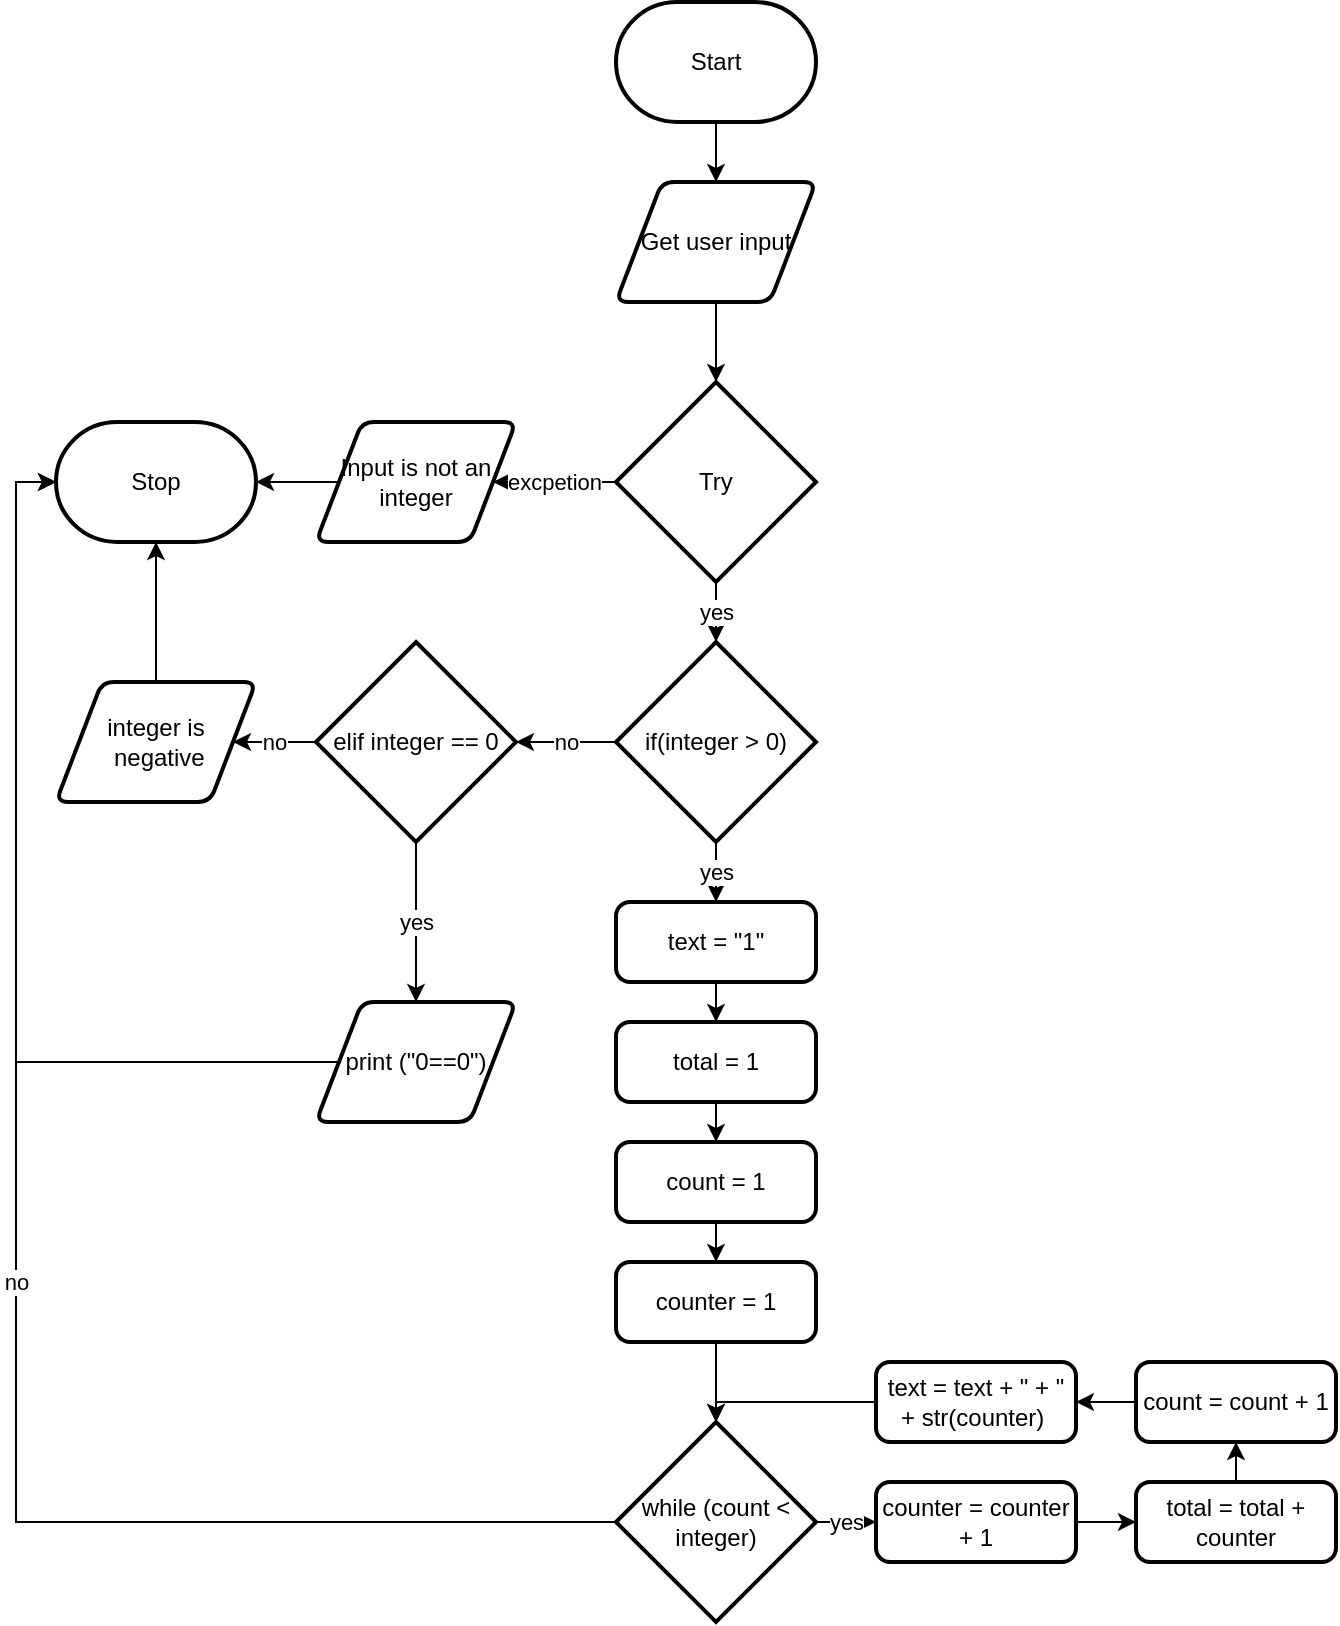 <mxfile>
    <diagram id="5L2mJIHNQO56vN_7rG9o" name="Page-1">
        <mxGraphModel dx="1346" dy="231" grid="1" gridSize="10" guides="1" tooltips="1" connect="1" arrows="1" fold="1" page="1" pageScale="1" pageWidth="850" pageHeight="1100" math="0" shadow="0">
            <root>
                <mxCell id="0"/>
                <mxCell id="1" parent="0"/>
                <mxCell id="5" style="edgeStyle=none;html=1;exitX=0.5;exitY=1;exitDx=0;exitDy=0;exitPerimeter=0;entryX=0.5;entryY=0;entryDx=0;entryDy=0;" edge="1" parent="1" source="2" target="3">
                    <mxGeometry relative="1" as="geometry"/>
                </mxCell>
                <mxCell id="2" value="Start" style="strokeWidth=2;html=1;shape=mxgraph.flowchart.terminator;whiteSpace=wrap;" vertex="1" parent="1">
                    <mxGeometry x="210" y="100" width="100" height="60" as="geometry"/>
                </mxCell>
                <mxCell id="6" style="edgeStyle=none;html=1;exitX=0.5;exitY=1;exitDx=0;exitDy=0;" edge="1" parent="1" source="3" target="4">
                    <mxGeometry relative="1" as="geometry"/>
                </mxCell>
                <mxCell id="3" value="Get user input" style="shape=parallelogram;html=1;strokeWidth=2;perimeter=parallelogramPerimeter;whiteSpace=wrap;rounded=1;arcSize=12;size=0.23;" vertex="1" parent="1">
                    <mxGeometry x="210" y="190" width="100" height="60" as="geometry"/>
                </mxCell>
                <mxCell id="9" value="yes" style="edgeStyle=none;html=1;exitX=0.5;exitY=1;exitDx=0;exitDy=0;exitPerimeter=0;entryX=0.5;entryY=0;entryDx=0;entryDy=0;entryPerimeter=0;" edge="1" parent="1" source="4" target="8">
                    <mxGeometry relative="1" as="geometry"/>
                </mxCell>
                <mxCell id="35" value="excpetion" style="edgeStyle=orthogonalEdgeStyle;rounded=0;html=1;exitX=0;exitY=0.5;exitDx=0;exitDy=0;exitPerimeter=0;" edge="1" parent="1" source="4" target="34">
                    <mxGeometry relative="1" as="geometry"/>
                </mxCell>
                <mxCell id="4" value="Try" style="strokeWidth=2;html=1;shape=mxgraph.flowchart.decision;whiteSpace=wrap;" vertex="1" parent="1">
                    <mxGeometry x="210" y="290" width="100" height="100" as="geometry"/>
                </mxCell>
                <mxCell id="14" value="yes" style="edgeStyle=none;html=1;exitX=0.5;exitY=1;exitDx=0;exitDy=0;exitPerimeter=0;entryX=0.5;entryY=0;entryDx=0;entryDy=0;" edge="1" parent="1" source="8" target="10">
                    <mxGeometry relative="1" as="geometry"/>
                </mxCell>
                <mxCell id="33" value="no" style="edgeStyle=orthogonalEdgeStyle;rounded=0;html=1;exitX=0;exitY=0.5;exitDx=0;exitDy=0;exitPerimeter=0;entryX=1;entryY=0.5;entryDx=0;entryDy=0;entryPerimeter=0;" edge="1" parent="1" source="8" target="30">
                    <mxGeometry relative="1" as="geometry"/>
                </mxCell>
                <mxCell id="8" value="if(integer &amp;gt; 0)" style="strokeWidth=2;html=1;shape=mxgraph.flowchart.decision;whiteSpace=wrap;" vertex="1" parent="1">
                    <mxGeometry x="210" y="420" width="100" height="100" as="geometry"/>
                </mxCell>
                <mxCell id="15" style="edgeStyle=none;html=1;exitX=0.5;exitY=1;exitDx=0;exitDy=0;entryX=0.5;entryY=0;entryDx=0;entryDy=0;" edge="1" parent="1" source="10" target="11">
                    <mxGeometry relative="1" as="geometry"/>
                </mxCell>
                <mxCell id="10" value="text = &quot;1&quot;" style="rounded=1;whiteSpace=wrap;html=1;absoluteArcSize=1;arcSize=14;strokeWidth=2;" vertex="1" parent="1">
                    <mxGeometry x="210" y="550" width="100" height="40" as="geometry"/>
                </mxCell>
                <mxCell id="16" style="edgeStyle=none;html=1;exitX=0.5;exitY=1;exitDx=0;exitDy=0;entryX=0.5;entryY=0;entryDx=0;entryDy=0;" edge="1" parent="1" source="11" target="12">
                    <mxGeometry relative="1" as="geometry"/>
                </mxCell>
                <mxCell id="11" value="total = 1" style="rounded=1;whiteSpace=wrap;html=1;absoluteArcSize=1;arcSize=14;strokeWidth=2;" vertex="1" parent="1">
                    <mxGeometry x="210" y="610" width="100" height="40" as="geometry"/>
                </mxCell>
                <mxCell id="17" style="edgeStyle=none;html=1;exitX=0.5;exitY=1;exitDx=0;exitDy=0;entryX=0.5;entryY=0;entryDx=0;entryDy=0;" edge="1" parent="1" source="12" target="13">
                    <mxGeometry relative="1" as="geometry"/>
                </mxCell>
                <mxCell id="12" value="count = 1" style="rounded=1;whiteSpace=wrap;html=1;absoluteArcSize=1;arcSize=14;strokeWidth=2;" vertex="1" parent="1">
                    <mxGeometry x="210" y="670" width="100" height="40" as="geometry"/>
                </mxCell>
                <mxCell id="19" style="edgeStyle=none;html=1;exitX=0.5;exitY=1;exitDx=0;exitDy=0;entryX=0.5;entryY=0;entryDx=0;entryDy=0;entryPerimeter=0;" edge="1" parent="1" source="13" target="18">
                    <mxGeometry relative="1" as="geometry"/>
                </mxCell>
                <mxCell id="13" value="counter = 1" style="rounded=1;whiteSpace=wrap;html=1;absoluteArcSize=1;arcSize=14;strokeWidth=2;" vertex="1" parent="1">
                    <mxGeometry x="210" y="730" width="100" height="40" as="geometry"/>
                </mxCell>
                <mxCell id="46" value="yes" style="edgeStyle=orthogonalEdgeStyle;rounded=0;html=1;exitX=1;exitY=0.5;exitDx=0;exitDy=0;exitPerimeter=0;entryX=0;entryY=0.5;entryDx=0;entryDy=0;" edge="1" parent="1" source="18" target="20">
                    <mxGeometry relative="1" as="geometry">
                        <Array as="points">
                            <mxPoint x="320" y="860"/>
                            <mxPoint x="320" y="860"/>
                        </Array>
                    </mxGeometry>
                </mxCell>
                <mxCell id="52" value="no" style="edgeStyle=orthogonalEdgeStyle;rounded=0;html=1;exitX=0;exitY=0.5;exitDx=0;exitDy=0;exitPerimeter=0;entryX=0;entryY=0.5;entryDx=0;entryDy=0;entryPerimeter=0;" edge="1" parent="1" source="18" target="40">
                    <mxGeometry relative="1" as="geometry">
                        <Array as="points">
                            <mxPoint x="-90" y="860"/>
                            <mxPoint x="-90" y="340"/>
                        </Array>
                    </mxGeometry>
                </mxCell>
                <mxCell id="18" value="while (count &amp;lt; integer)" style="strokeWidth=2;html=1;shape=mxgraph.flowchart.decision;whiteSpace=wrap;" vertex="1" parent="1">
                    <mxGeometry x="210" y="810" width="100" height="100" as="geometry"/>
                </mxCell>
                <mxCell id="47" style="edgeStyle=orthogonalEdgeStyle;rounded=0;html=1;exitX=1;exitY=0.5;exitDx=0;exitDy=0;entryX=0;entryY=0.5;entryDx=0;entryDy=0;" edge="1" parent="1" source="20" target="21">
                    <mxGeometry relative="1" as="geometry"/>
                </mxCell>
                <mxCell id="20" value="counter = counter + 1" style="rounded=1;whiteSpace=wrap;html=1;absoluteArcSize=1;arcSize=14;strokeWidth=2;" vertex="1" parent="1">
                    <mxGeometry x="340" y="840" width="100" height="40" as="geometry"/>
                </mxCell>
                <mxCell id="49" style="edgeStyle=orthogonalEdgeStyle;rounded=0;html=1;exitX=0.5;exitY=0;exitDx=0;exitDy=0;entryX=0.5;entryY=1;entryDx=0;entryDy=0;" edge="1" parent="1" source="21" target="22">
                    <mxGeometry relative="1" as="geometry"/>
                </mxCell>
                <mxCell id="21" value="total = total + counter" style="rounded=1;whiteSpace=wrap;html=1;absoluteArcSize=1;arcSize=14;strokeWidth=2;" vertex="1" parent="1">
                    <mxGeometry x="470" y="840" width="100" height="40" as="geometry"/>
                </mxCell>
                <mxCell id="50" style="edgeStyle=orthogonalEdgeStyle;rounded=0;html=1;exitX=0;exitY=0.5;exitDx=0;exitDy=0;entryX=1;entryY=0.5;entryDx=0;entryDy=0;" edge="1" parent="1" source="22" target="23">
                    <mxGeometry relative="1" as="geometry"/>
                </mxCell>
                <mxCell id="22" value="count = count + 1" style="rounded=1;whiteSpace=wrap;html=1;absoluteArcSize=1;arcSize=14;strokeWidth=2;" vertex="1" parent="1">
                    <mxGeometry x="470" y="780" width="100" height="40" as="geometry"/>
                </mxCell>
                <mxCell id="51" style="edgeStyle=orthogonalEdgeStyle;rounded=0;html=1;exitX=0;exitY=0.5;exitDx=0;exitDy=0;entryX=0.5;entryY=0;entryDx=0;entryDy=0;entryPerimeter=0;" edge="1" parent="1" source="23" target="18">
                    <mxGeometry relative="1" as="geometry">
                        <Array as="points">
                            <mxPoint x="260" y="800"/>
                        </Array>
                    </mxGeometry>
                </mxCell>
                <mxCell id="23" value="text = text + &quot; + &quot; + str(counter)&amp;nbsp;" style="rounded=1;whiteSpace=wrap;html=1;absoluteArcSize=1;arcSize=14;strokeWidth=2;" vertex="1" parent="1">
                    <mxGeometry x="340" y="780" width="100" height="40" as="geometry"/>
                </mxCell>
                <mxCell id="32" value="yes" style="edgeStyle=orthogonalEdgeStyle;rounded=0;html=1;exitX=0.5;exitY=1;exitDx=0;exitDy=0;exitPerimeter=0;entryX=0.5;entryY=0;entryDx=0;entryDy=0;" edge="1" parent="1" source="30" target="31">
                    <mxGeometry relative="1" as="geometry"/>
                </mxCell>
                <mxCell id="42" value="no" style="edgeStyle=orthogonalEdgeStyle;rounded=0;html=1;exitX=0;exitY=0.5;exitDx=0;exitDy=0;exitPerimeter=0;entryX=1;entryY=0.5;entryDx=0;entryDy=0;" edge="1" parent="1" source="30" target="41">
                    <mxGeometry relative="1" as="geometry"/>
                </mxCell>
                <mxCell id="30" value="elif integer == 0" style="strokeWidth=2;html=1;shape=mxgraph.flowchart.decision;whiteSpace=wrap;" vertex="1" parent="1">
                    <mxGeometry x="60" y="420" width="100" height="100" as="geometry"/>
                </mxCell>
                <mxCell id="45" style="edgeStyle=orthogonalEdgeStyle;rounded=0;html=1;exitX=0;exitY=0.5;exitDx=0;exitDy=0;entryX=0;entryY=0.5;entryDx=0;entryDy=0;entryPerimeter=0;" edge="1" parent="1" source="31" target="40">
                    <mxGeometry relative="1" as="geometry">
                        <Array as="points">
                            <mxPoint x="-90" y="630"/>
                            <mxPoint x="-90" y="340"/>
                        </Array>
                    </mxGeometry>
                </mxCell>
                <mxCell id="31" value="print (&quot;0==0&quot;)" style="shape=parallelogram;html=1;strokeWidth=2;perimeter=parallelogramPerimeter;whiteSpace=wrap;rounded=1;arcSize=12;size=0.23;" vertex="1" parent="1">
                    <mxGeometry x="60" y="600" width="100" height="60" as="geometry"/>
                </mxCell>
                <mxCell id="44" style="edgeStyle=orthogonalEdgeStyle;rounded=0;html=1;exitX=0;exitY=0.5;exitDx=0;exitDy=0;entryX=1;entryY=0.5;entryDx=0;entryDy=0;entryPerimeter=0;" edge="1" parent="1" source="34" target="40">
                    <mxGeometry relative="1" as="geometry"/>
                </mxCell>
                <mxCell id="34" value="Input is not an integer" style="shape=parallelogram;html=1;strokeWidth=2;perimeter=parallelogramPerimeter;whiteSpace=wrap;rounded=1;arcSize=12;size=0.23;" vertex="1" parent="1">
                    <mxGeometry x="60" y="310" width="100" height="60" as="geometry"/>
                </mxCell>
                <mxCell id="40" value="Stop" style="strokeWidth=2;html=1;shape=mxgraph.flowchart.terminator;whiteSpace=wrap;" vertex="1" parent="1">
                    <mxGeometry x="-70" y="310" width="100" height="60" as="geometry"/>
                </mxCell>
                <mxCell id="43" style="edgeStyle=orthogonalEdgeStyle;rounded=0;html=1;exitX=0.5;exitY=0;exitDx=0;exitDy=0;" edge="1" parent="1" source="41" target="40">
                    <mxGeometry relative="1" as="geometry"/>
                </mxCell>
                <mxCell id="41" value="integer is&lt;br&gt;&amp;nbsp;negative" style="shape=parallelogram;html=1;strokeWidth=2;perimeter=parallelogramPerimeter;whiteSpace=wrap;rounded=1;arcSize=12;size=0.23;" vertex="1" parent="1">
                    <mxGeometry x="-70" y="440" width="100" height="60" as="geometry"/>
                </mxCell>
            </root>
        </mxGraphModel>
    </diagram>
</mxfile>